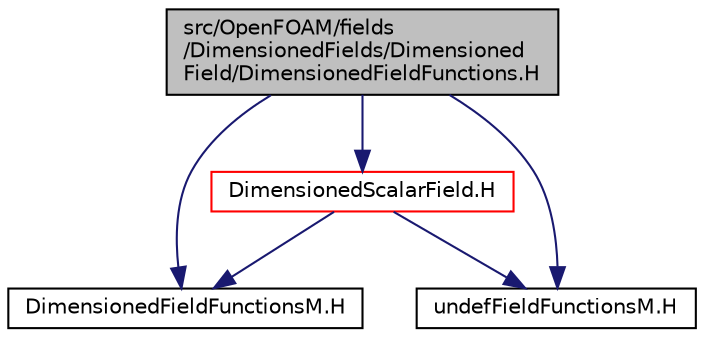 digraph "src/OpenFOAM/fields/DimensionedFields/DimensionedField/DimensionedFieldFunctions.H"
{
  bgcolor="transparent";
  edge [fontname="Helvetica",fontsize="10",labelfontname="Helvetica",labelfontsize="10"];
  node [fontname="Helvetica",fontsize="10",shape=record];
  Node1 [label="src/OpenFOAM/fields\l/DimensionedFields/Dimensioned\lField/DimensionedFieldFunctions.H",height=0.2,width=0.4,color="black", fillcolor="grey75", style="filled", fontcolor="black"];
  Node1 -> Node2 [color="midnightblue",fontsize="10",style="solid",fontname="Helvetica"];
  Node2 [label="DimensionedScalarField.H",height=0.2,width=0.4,color="red",URL="$a07900.html",tooltip="Scalar specific part of the implementation of DimensionedField. "];
  Node2 -> Node3 [color="midnightblue",fontsize="10",style="solid",fontname="Helvetica"];
  Node3 [label="DimensionedFieldFunctionsM.H",height=0.2,width=0.4,color="black",URL="$a07891.html"];
  Node2 -> Node4 [color="midnightblue",fontsize="10",style="solid",fontname="Helvetica"];
  Node4 [label="undefFieldFunctionsM.H",height=0.2,width=0.4,color="black",URL="$a07952.html"];
  Node1 -> Node3 [color="midnightblue",fontsize="10",style="solid",fontname="Helvetica"];
  Node1 -> Node4 [color="midnightblue",fontsize="10",style="solid",fontname="Helvetica"];
}
